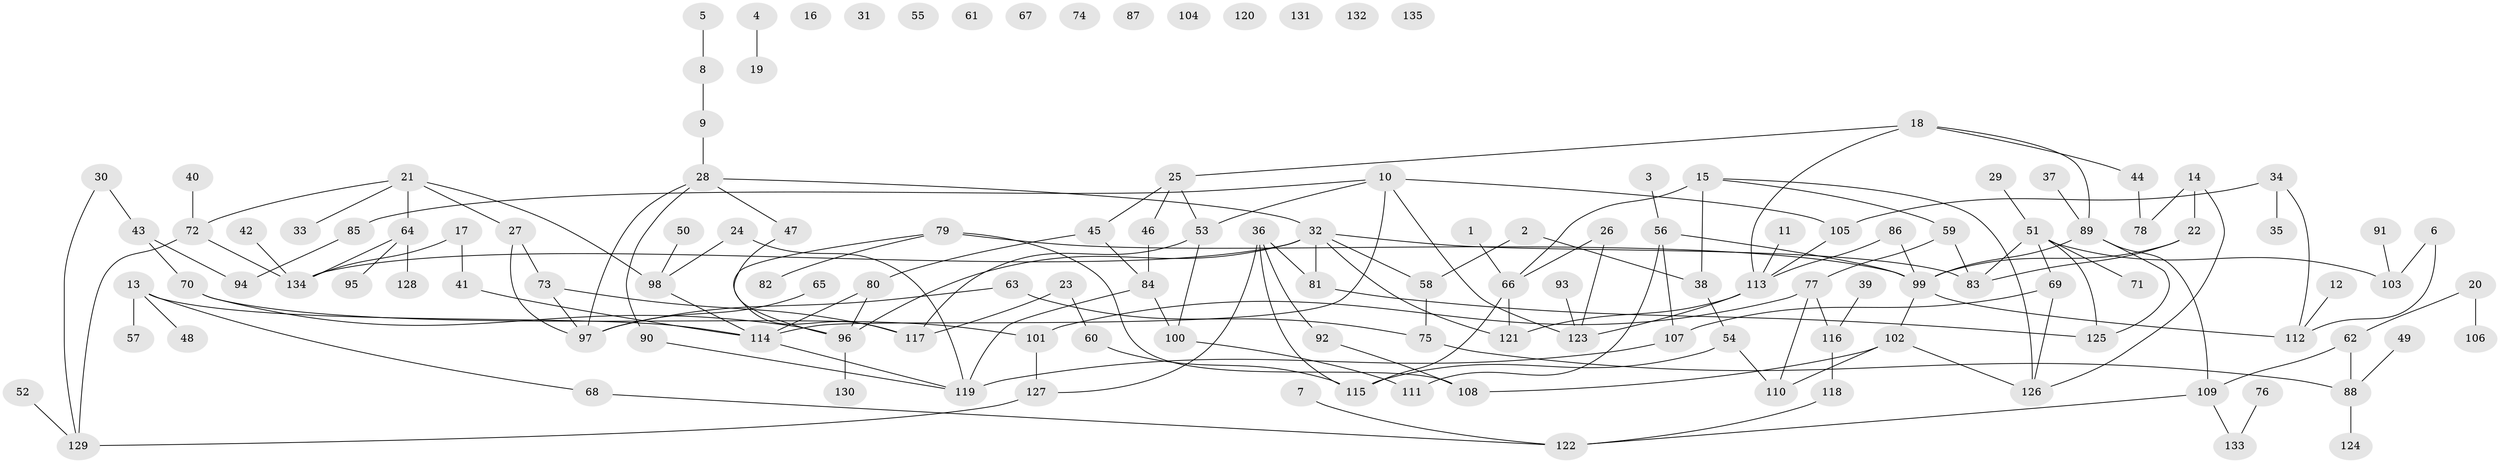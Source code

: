 // coarse degree distribution, {1: 0.2839506172839506, 0: 0.14814814814814814, 2: 0.19753086419753085, 4: 0.1728395061728395, 3: 0.06172839506172839, 6: 0.037037037037037035, 13: 0.012345679012345678, 5: 0.04938271604938271, 8: 0.012345679012345678, 10: 0.012345679012345678, 7: 0.012345679012345678}
// Generated by graph-tools (version 1.1) at 2025/43/03/04/25 21:43:17]
// undirected, 135 vertices, 170 edges
graph export_dot {
graph [start="1"]
  node [color=gray90,style=filled];
  1;
  2;
  3;
  4;
  5;
  6;
  7;
  8;
  9;
  10;
  11;
  12;
  13;
  14;
  15;
  16;
  17;
  18;
  19;
  20;
  21;
  22;
  23;
  24;
  25;
  26;
  27;
  28;
  29;
  30;
  31;
  32;
  33;
  34;
  35;
  36;
  37;
  38;
  39;
  40;
  41;
  42;
  43;
  44;
  45;
  46;
  47;
  48;
  49;
  50;
  51;
  52;
  53;
  54;
  55;
  56;
  57;
  58;
  59;
  60;
  61;
  62;
  63;
  64;
  65;
  66;
  67;
  68;
  69;
  70;
  71;
  72;
  73;
  74;
  75;
  76;
  77;
  78;
  79;
  80;
  81;
  82;
  83;
  84;
  85;
  86;
  87;
  88;
  89;
  90;
  91;
  92;
  93;
  94;
  95;
  96;
  97;
  98;
  99;
  100;
  101;
  102;
  103;
  104;
  105;
  106;
  107;
  108;
  109;
  110;
  111;
  112;
  113;
  114;
  115;
  116;
  117;
  118;
  119;
  120;
  121;
  122;
  123;
  124;
  125;
  126;
  127;
  128;
  129;
  130;
  131;
  132;
  133;
  134;
  135;
  1 -- 66;
  2 -- 38;
  2 -- 58;
  3 -- 56;
  4 -- 19;
  5 -- 8;
  6 -- 103;
  6 -- 112;
  7 -- 122;
  8 -- 9;
  9 -- 28;
  10 -- 53;
  10 -- 85;
  10 -- 105;
  10 -- 114;
  10 -- 123;
  11 -- 113;
  12 -- 112;
  13 -- 48;
  13 -- 57;
  13 -- 68;
  13 -- 114;
  14 -- 22;
  14 -- 78;
  14 -- 126;
  15 -- 38;
  15 -- 59;
  15 -- 66;
  15 -- 126;
  17 -- 41;
  17 -- 134;
  18 -- 25;
  18 -- 44;
  18 -- 89;
  18 -- 113;
  20 -- 62;
  20 -- 106;
  21 -- 27;
  21 -- 33;
  21 -- 64;
  21 -- 72;
  21 -- 98;
  22 -- 83;
  22 -- 99;
  23 -- 60;
  23 -- 117;
  24 -- 98;
  24 -- 119;
  25 -- 45;
  25 -- 46;
  25 -- 53;
  26 -- 66;
  26 -- 123;
  27 -- 73;
  27 -- 97;
  28 -- 32;
  28 -- 47;
  28 -- 90;
  28 -- 97;
  29 -- 51;
  30 -- 43;
  30 -- 129;
  32 -- 58;
  32 -- 81;
  32 -- 83;
  32 -- 96;
  32 -- 121;
  32 -- 134;
  34 -- 35;
  34 -- 105;
  34 -- 112;
  36 -- 81;
  36 -- 92;
  36 -- 115;
  36 -- 127;
  37 -- 89;
  38 -- 54;
  39 -- 116;
  40 -- 72;
  41 -- 114;
  42 -- 134;
  43 -- 70;
  43 -- 94;
  44 -- 78;
  45 -- 80;
  45 -- 84;
  46 -- 84;
  47 -- 117;
  49 -- 88;
  50 -- 98;
  51 -- 69;
  51 -- 71;
  51 -- 83;
  51 -- 103;
  51 -- 125;
  52 -- 129;
  53 -- 100;
  53 -- 117;
  54 -- 110;
  54 -- 115;
  56 -- 99;
  56 -- 107;
  56 -- 111;
  58 -- 75;
  59 -- 77;
  59 -- 83;
  60 -- 115;
  62 -- 88;
  62 -- 109;
  63 -- 75;
  63 -- 97;
  64 -- 95;
  64 -- 128;
  64 -- 134;
  65 -- 97;
  66 -- 115;
  66 -- 121;
  68 -- 122;
  69 -- 107;
  69 -- 126;
  70 -- 96;
  70 -- 101;
  72 -- 129;
  72 -- 134;
  73 -- 97;
  73 -- 117;
  75 -- 88;
  76 -- 133;
  77 -- 101;
  77 -- 110;
  77 -- 116;
  79 -- 82;
  79 -- 96;
  79 -- 99;
  79 -- 108;
  80 -- 96;
  80 -- 114;
  81 -- 125;
  84 -- 100;
  84 -- 119;
  85 -- 94;
  86 -- 99;
  86 -- 113;
  88 -- 124;
  89 -- 99;
  89 -- 109;
  89 -- 125;
  90 -- 119;
  91 -- 103;
  92 -- 108;
  93 -- 123;
  96 -- 130;
  98 -- 114;
  99 -- 102;
  99 -- 112;
  100 -- 111;
  101 -- 127;
  102 -- 108;
  102 -- 110;
  102 -- 126;
  105 -- 113;
  107 -- 119;
  109 -- 122;
  109 -- 133;
  113 -- 121;
  113 -- 123;
  114 -- 119;
  116 -- 118;
  118 -- 122;
  127 -- 129;
}
